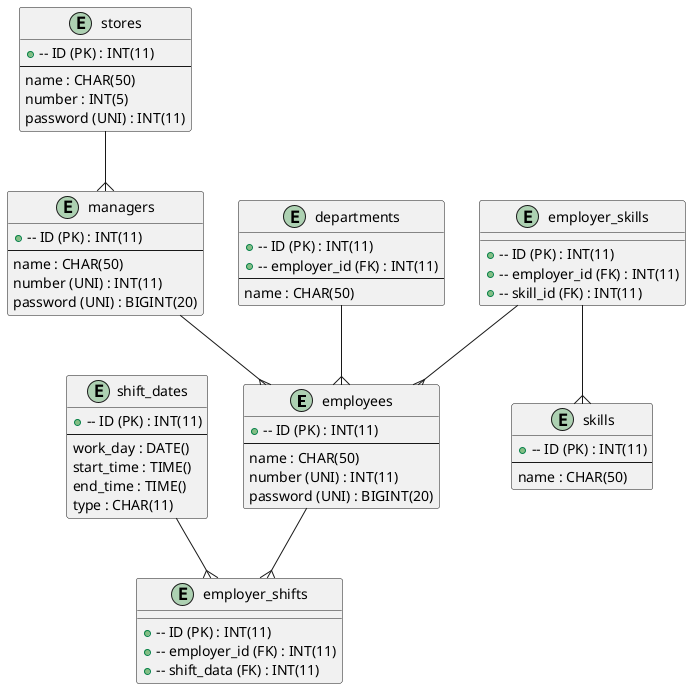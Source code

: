 @startuml ER

entity "employees" as employees {
  +-- ID (PK) : INT(11)
  --
  name : CHAR(50)
  number (UNI) : INT(11)
  password (UNI) : BIGINT(20)
}

entity "managers" as managers {
  +-- ID (PK) : INT(11)
  --
  name : CHAR(50)
  number (UNI) : INT(11)
  password (UNI) : BIGINT(20)
}

entity "shift_dates" as shift_dates {
  +-- ID (PK) : INT(11)
  --
  work_day : DATE()
  start_time : TIME()
  end_time : TIME()
  type : CHAR(11)
}

entity "employer_shifts" as employer_shifts {
  +-- ID (PK) : INT(11)
  +-- employer_id (FK) : INT(11)
  +-- shift_data (FK) : INT(11)
}

entity "departments" as departments {
  +-- ID (PK) : INT(11)
  +-- employer_id (FK) : INT(11)
  --
  name : CHAR(50)
}

entity "skills" as skills {
  +-- ID (PK) : INT(11)
  --
  name : CHAR(50)
}

entity "employer_skills" as employer_skills {
  +-- ID (PK) : INT(11)
  +-- employer_id (FK) : INT(11)
  +-- skill_id (FK) : INT(11)
}

entity "stores" as stores {
  +-- ID (PK) : INT(11)
  --
  name : CHAR(50)
  number : INT(5)
  password (UNI) : INT(11)
}

stores --{ managers
managers --{ employees
employees --{ employer_shifts
shift_dates -d-{ employer_shifts
employer_skills --{ employees
employer_skills --{ skills
departments --{ employees

@enduml